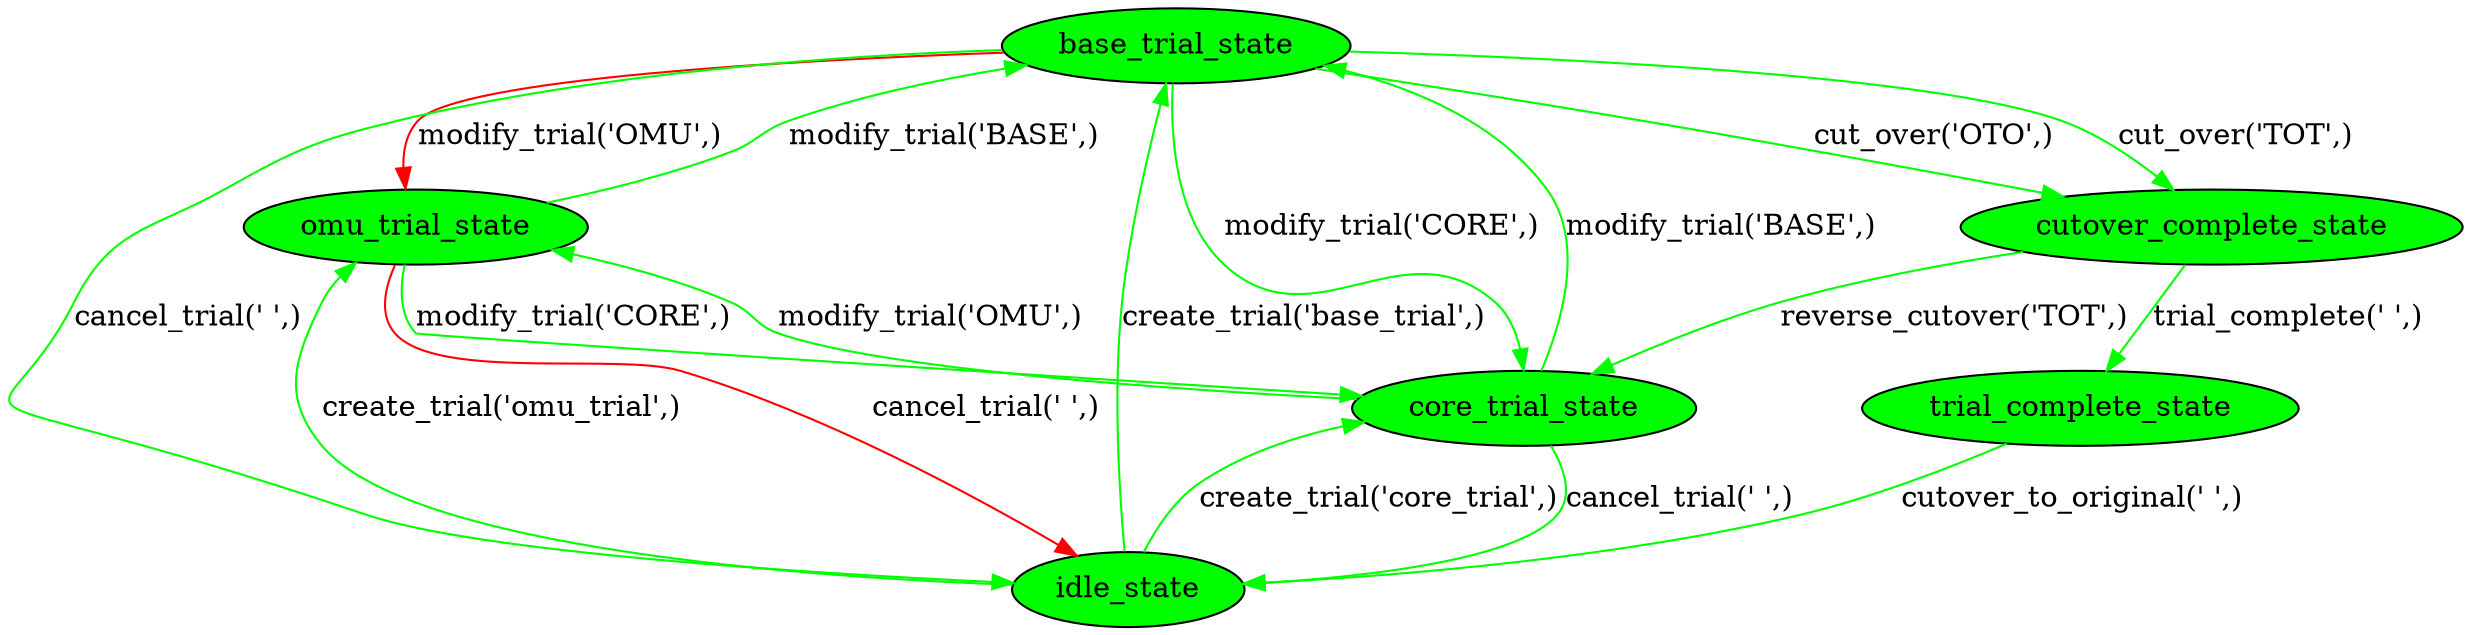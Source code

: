 digraph trial_state_machine {

  // Nodes
  base_trial_state [ style=filled, shape=ellipse, peripheries=1, fillcolor=green ]
  omu_trial_state [ style=filled, shape=ellipse, peripheries=1, fillcolor=green ]
  idle_state [ style=filled, shape=ellipse, peripheries=1, fillcolor=green ]
  core_trial_state [ style=filled, shape=ellipse, peripheries=1, fillcolor=green ]
  trial_complete_state [ style=filled, shape=ellipse, peripheries=1, fillcolor=green ]
  cutover_complete_state [ style=filled, shape=ellipse, peripheries=1, fillcolor=green ]

  // Transitions
  idle_state -> omu_trial_state [ label="create_trial('omu_trial',)", tooltip="create_trial('omu_trial',)",color="green"]
  idle_state -> core_trial_state [ label="create_trial('core_trial',)", tooltip="create_trial('core_trial',)",color="green"]
  idle_state -> base_trial_state [ label="create_trial('base_trial',)", tooltip="create_trial('base_trial',)",color="green"]
  omu_trial_state -> core_trial_state [ label="modify_trial('CORE',)", tooltip="modify_trial('CORE',)",color="green"]
  omu_trial_state -> base_trial_state [ label="modify_trial('BASE',)", tooltip="modify_trial('BASE',)",color="green"]
  omu_trial_state -> idle_state [ label="cancel_trial(' ',)", tooltip="cancel_trial(' ',)",color="red"]
  core_trial_state -> omu_trial_state [ label="modify_trial('OMU',)", tooltip="modify_trial('OMU',)",color="green"]
  core_trial_state -> base_trial_state [ label="modify_trial('BASE',)", tooltip="modify_trial('BASE',)",color="green"]
  core_trial_state -> idle_state [ label="cancel_trial(' ',)", tooltip="cancel_trial(' ',)",color="green"]
  base_trial_state -> omu_trial_state [ label="modify_trial('OMU',)", tooltip="modify_trial('OMU',)",color="red"]
  base_trial_state -> core_trial_state [ label="modify_trial('CORE',)", tooltip="modify_trial('CORE',)",color="green"]
  base_trial_state -> idle_state [ label="cancel_trial(' ',)", tooltip="cancel_trial(' ',)",color="green"]
  base_trial_state -> cutover_complete_state [ label="cut_over('OTO',)", tooltip="cut_over('OTO',)",color="green"]
  base_trial_state -> cutover_complete_state [ label="cut_over('TOT',)", tooltip="cut_over('TOT',)",color="green"]
  cutover_complete_state -> trial_complete_state [ label="trial_complete(' ',)", tooltip="trial_complete(' ',)",color="green"]
  cutover_complete_state -> core_trial_state [ label="reverse_cutover('TOT',)", tooltip="reverse_cutover('TOT',)",color="green"]
  trial_complete_state -> idle_state [ label="cutover_to_original(' ',)", tooltip="cutover_to_original(' ',)",color="green"]
}
